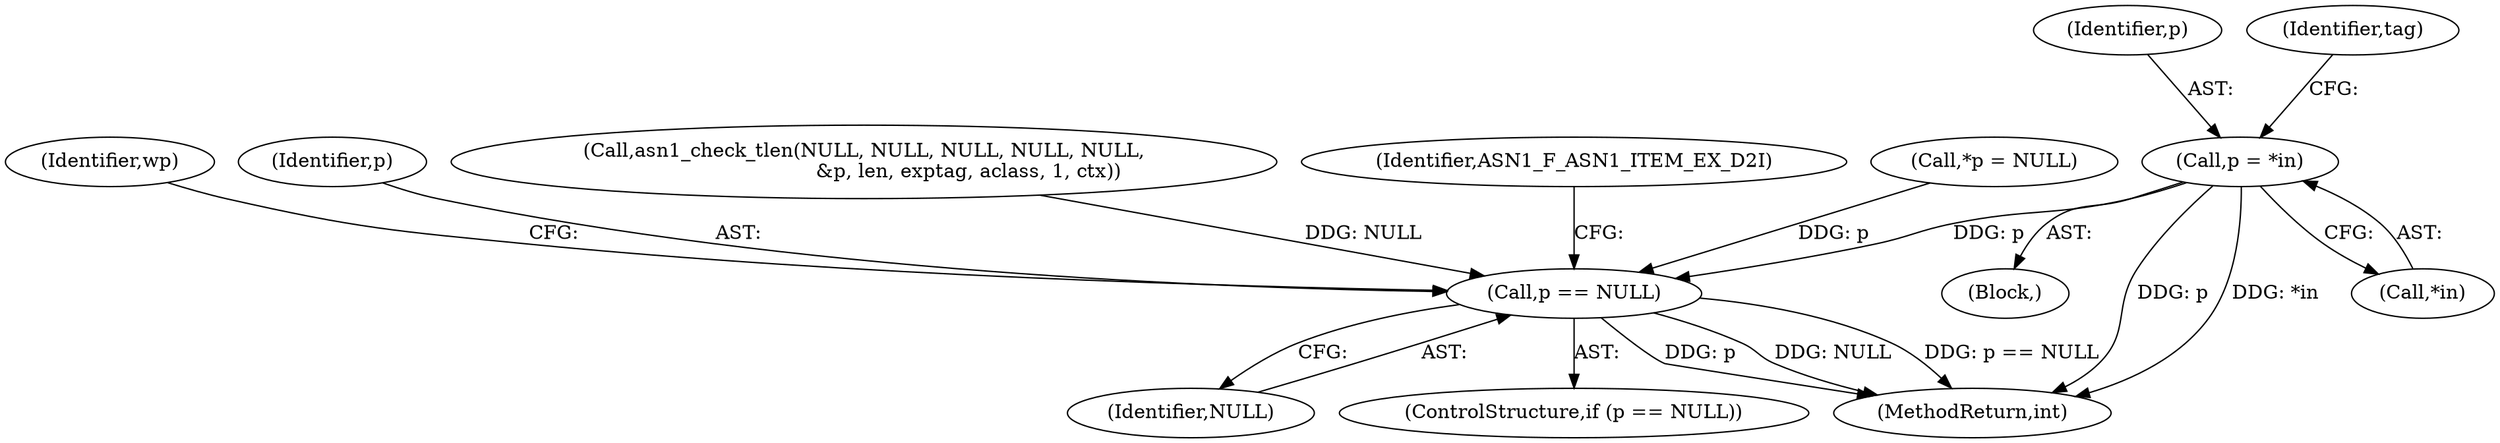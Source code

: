 digraph "0_openssl_cc598f321fbac9c04da5766243ed55d55948637d@pointer" {
"1000343" [label="(Call,p = *in)"];
"1000409" [label="(Call,p == NULL)"];
"1001021" [label="(MethodReturn,int)"];
"1000419" [label="(Identifier,wp)"];
"1000344" [label="(Identifier,p)"];
"1000410" [label="(Identifier,p)"];
"1000409" [label="(Call,p == NULL)"];
"1000411" [label="(Identifier,NULL)"];
"1000363" [label="(Call,asn1_check_tlen(NULL, NULL, NULL, NULL, NULL,\n                                  &p, len, exptag, aclass, 1, ctx))"];
"1000343" [label="(Call,p = *in)"];
"1000414" [label="(Identifier,ASN1_F_ASN1_ITEM_EX_D2I)"];
"1000345" [label="(Call,*in)"];
"1000341" [label="(Block,)"];
"1000349" [label="(Identifier,tag)"];
"1000408" [label="(ControlStructure,if (p == NULL))"];
"1000160" [label="(Call,*p = NULL)"];
"1000343" -> "1000341"  [label="AST: "];
"1000343" -> "1000345"  [label="CFG: "];
"1000344" -> "1000343"  [label="AST: "];
"1000345" -> "1000343"  [label="AST: "];
"1000349" -> "1000343"  [label="CFG: "];
"1000343" -> "1001021"  [label="DDG: p"];
"1000343" -> "1001021"  [label="DDG: *in"];
"1000343" -> "1000409"  [label="DDG: p"];
"1000409" -> "1000408"  [label="AST: "];
"1000409" -> "1000411"  [label="CFG: "];
"1000410" -> "1000409"  [label="AST: "];
"1000411" -> "1000409"  [label="AST: "];
"1000414" -> "1000409"  [label="CFG: "];
"1000419" -> "1000409"  [label="CFG: "];
"1000409" -> "1001021"  [label="DDG: NULL"];
"1000409" -> "1001021"  [label="DDG: p == NULL"];
"1000409" -> "1001021"  [label="DDG: p"];
"1000160" -> "1000409"  [label="DDG: p"];
"1000363" -> "1000409"  [label="DDG: NULL"];
}

